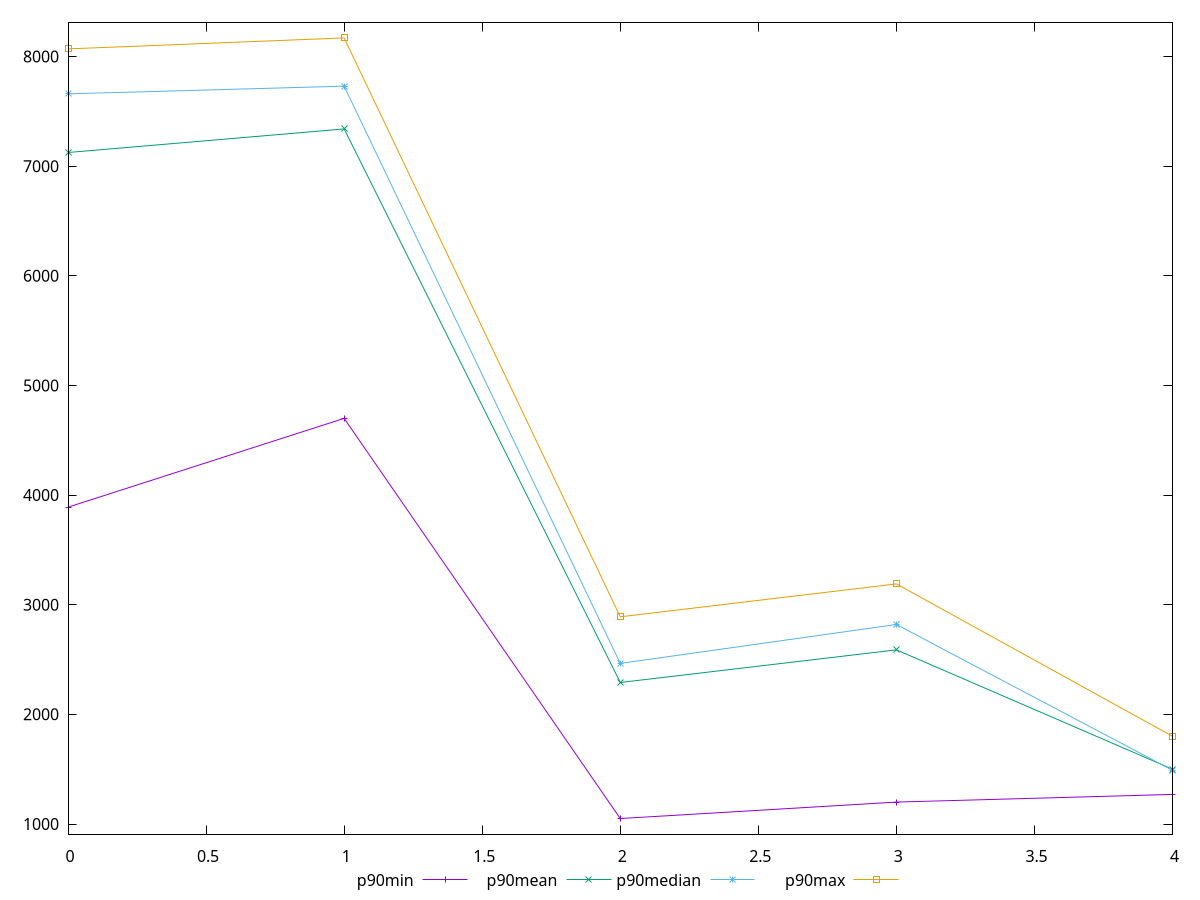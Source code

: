 reset

$p90Min <<EOF
0 3890
1 4700
2 1050
3 1200
4 1270
EOF

$p90Mean <<EOF
0 7124.787234042553
1 7339.893617021276
2 2290.9574468085107
3 2588.6170212765956
4 1499.5744680851064
EOF

$p90Median <<EOF
0 7660
1 7730
2 2465
3 2820
4 1490
EOF

$p90Max <<EOF
0 8070
1 8170
2 2890
3 3190
4 1800
EOF

set key outside below
set xrange [0:4]
set yrange [907.6:8312.4]
set trange [907.6:8312.4]
set terminal svg size 640, 560 enhanced background rgb 'white'
set output "report_00013_2021-02-09T12-04-24.940Z/uses-text-compression/progression/value.svg"

plot $p90Min title "p90min" with linespoints, \
     $p90Mean title "p90mean" with linespoints, \
     $p90Median title "p90median" with linespoints, \
     $p90Max title "p90max" with linespoints

reset
